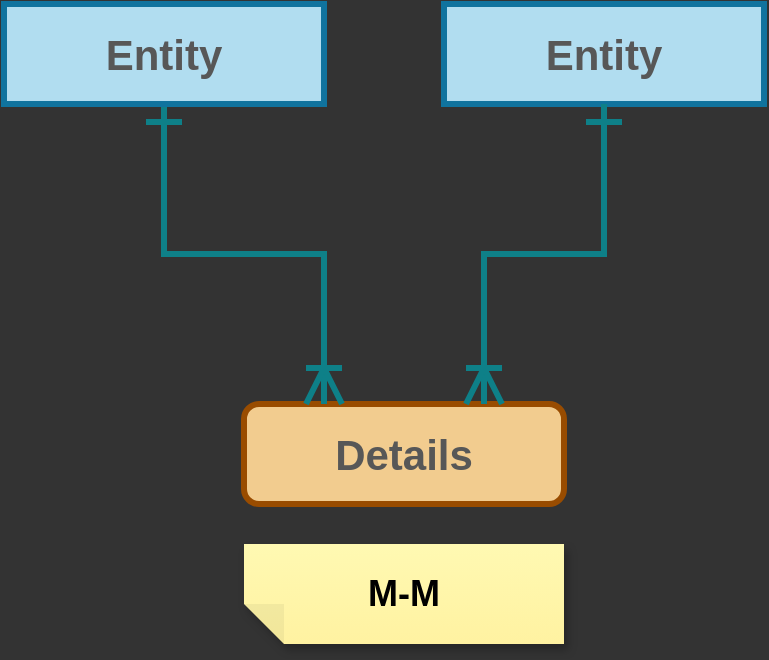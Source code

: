 <mxfile version="21.2.1" type="device">
  <diagram id="R2lEEEUBdFMjLlhIrx00" name="Page-1">
    <mxGraphModel dx="950" dy="635" grid="1" gridSize="10" guides="1" tooltips="1" connect="1" arrows="1" fold="1" page="1" pageScale="1" pageWidth="100" pageHeight="100" background="#333333" math="0" shadow="0" extFonts="Permanent Marker^https://fonts.googleapis.com/css?family=Permanent+Marker">
      <root>
        <mxCell id="0" />
        <mxCell id="1" parent="0" />
        <mxCell id="CBCMD9t05b2a7RlSfvx8-5" value="Details" style="rounded=1;whiteSpace=wrap;html=1;hachureGap=4;fillColor=#F2CC8F;strokeColor=#994C00;fontColor=#575757;strokeWidth=3;fontSize=21;fontStyle=1" parent="1" vertex="1">
          <mxGeometry x="270" y="240" width="160" height="50" as="geometry" />
        </mxCell>
        <mxCell id="CBCMD9t05b2a7RlSfvx8-10" style="edgeStyle=orthogonalEdgeStyle;rounded=0;orthogonalLoop=1;jettySize=auto;html=1;entryX=0.25;entryY=0;entryDx=0;entryDy=0;endArrow=ERoneToMany;startSize=14;endSize=14;sourcePerimeterSpacing=8;targetPerimeterSpacing=8;endFill=0;labelBackgroundColor=#F4F1DE;strokeColor=#0e8088;fontColor=#393C56;startArrow=ERone;startFill=0;strokeWidth=3;exitX=0.5;exitY=1;exitDx=0;exitDy=0;fillColor=#b0e3e6;" parent="1" source="CBCMD9t05b2a7RlSfvx8-6" target="CBCMD9t05b2a7RlSfvx8-5" edge="1">
          <mxGeometry relative="1" as="geometry" />
        </mxCell>
        <mxCell id="CBCMD9t05b2a7RlSfvx8-6" value="Entity" style="rounded=0;whiteSpace=wrap;html=1;hachureGap=4;fillColor=#b1ddf0;strokeColor=#10739e;strokeWidth=3;fontColor=#575757;fontSize=21;fontStyle=1" parent="1" vertex="1">
          <mxGeometry x="150" y="40" width="160" height="50" as="geometry" />
        </mxCell>
        <mxCell id="CBCMD9t05b2a7RlSfvx8-11" value="Entity" style="rounded=0;whiteSpace=wrap;html=1;hachureGap=4;fillColor=#b1ddf0;strokeColor=#10739e;strokeWidth=3;fontColor=#575757;fontSize=21;fontStyle=1" parent="1" vertex="1">
          <mxGeometry x="370" y="40" width="160" height="50" as="geometry" />
        </mxCell>
        <mxCell id="CBCMD9t05b2a7RlSfvx8-12" style="edgeStyle=orthogonalEdgeStyle;rounded=0;orthogonalLoop=1;jettySize=auto;html=1;entryX=0.75;entryY=0;entryDx=0;entryDy=0;endArrow=ERoneToMany;startSize=14;endSize=14;sourcePerimeterSpacing=8;targetPerimeterSpacing=8;endFill=0;labelBackgroundColor=#F4F1DE;strokeColor=#0e8088;fontColor=#393C56;startArrow=ERone;startFill=0;strokeWidth=3;elbow=vertical;exitX=0.5;exitY=1;exitDx=0;exitDy=0;fillColor=#b0e3e6;" parent="1" source="CBCMD9t05b2a7RlSfvx8-11" target="CBCMD9t05b2a7RlSfvx8-5" edge="1">
          <mxGeometry relative="1" as="geometry">
            <mxPoint x="560" y="160" as="sourcePoint" />
            <mxPoint x="420" y="230" as="targetPoint" />
          </mxGeometry>
        </mxCell>
        <mxCell id="CBCMD9t05b2a7RlSfvx8-21" value="M-M" style="shape=note;whiteSpace=wrap;html=1;backgroundOutline=1;fontColor=#000000;darkOpacity=0.05;fillColor=#FFF9B2;strokeColor=none;fillStyle=solid;direction=west;gradientDirection=north;gradientColor=#FFF2A1;shadow=1;size=20;pointerEvents=1;hachureGap=4;strokeWidth=4;fontStyle=1;fontSize=18;" parent="1" vertex="1">
          <mxGeometry x="270" y="310" width="160" height="50" as="geometry" />
        </mxCell>
      </root>
    </mxGraphModel>
  </diagram>
</mxfile>
